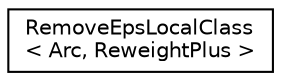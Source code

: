 digraph "Graphical Class Hierarchy"
{
  edge [fontname="Helvetica",fontsize="10",labelfontname="Helvetica",labelfontsize="10"];
  node [fontname="Helvetica",fontsize="10",shape=record];
  rankdir="LR";
  Node0 [label="RemoveEpsLocalClass\l\< Arc, ReweightPlus \>",height=0.2,width=0.4,color="black", fillcolor="white", style="filled",URL="$classfst_1_1RemoveEpsLocalClass.html"];
}
